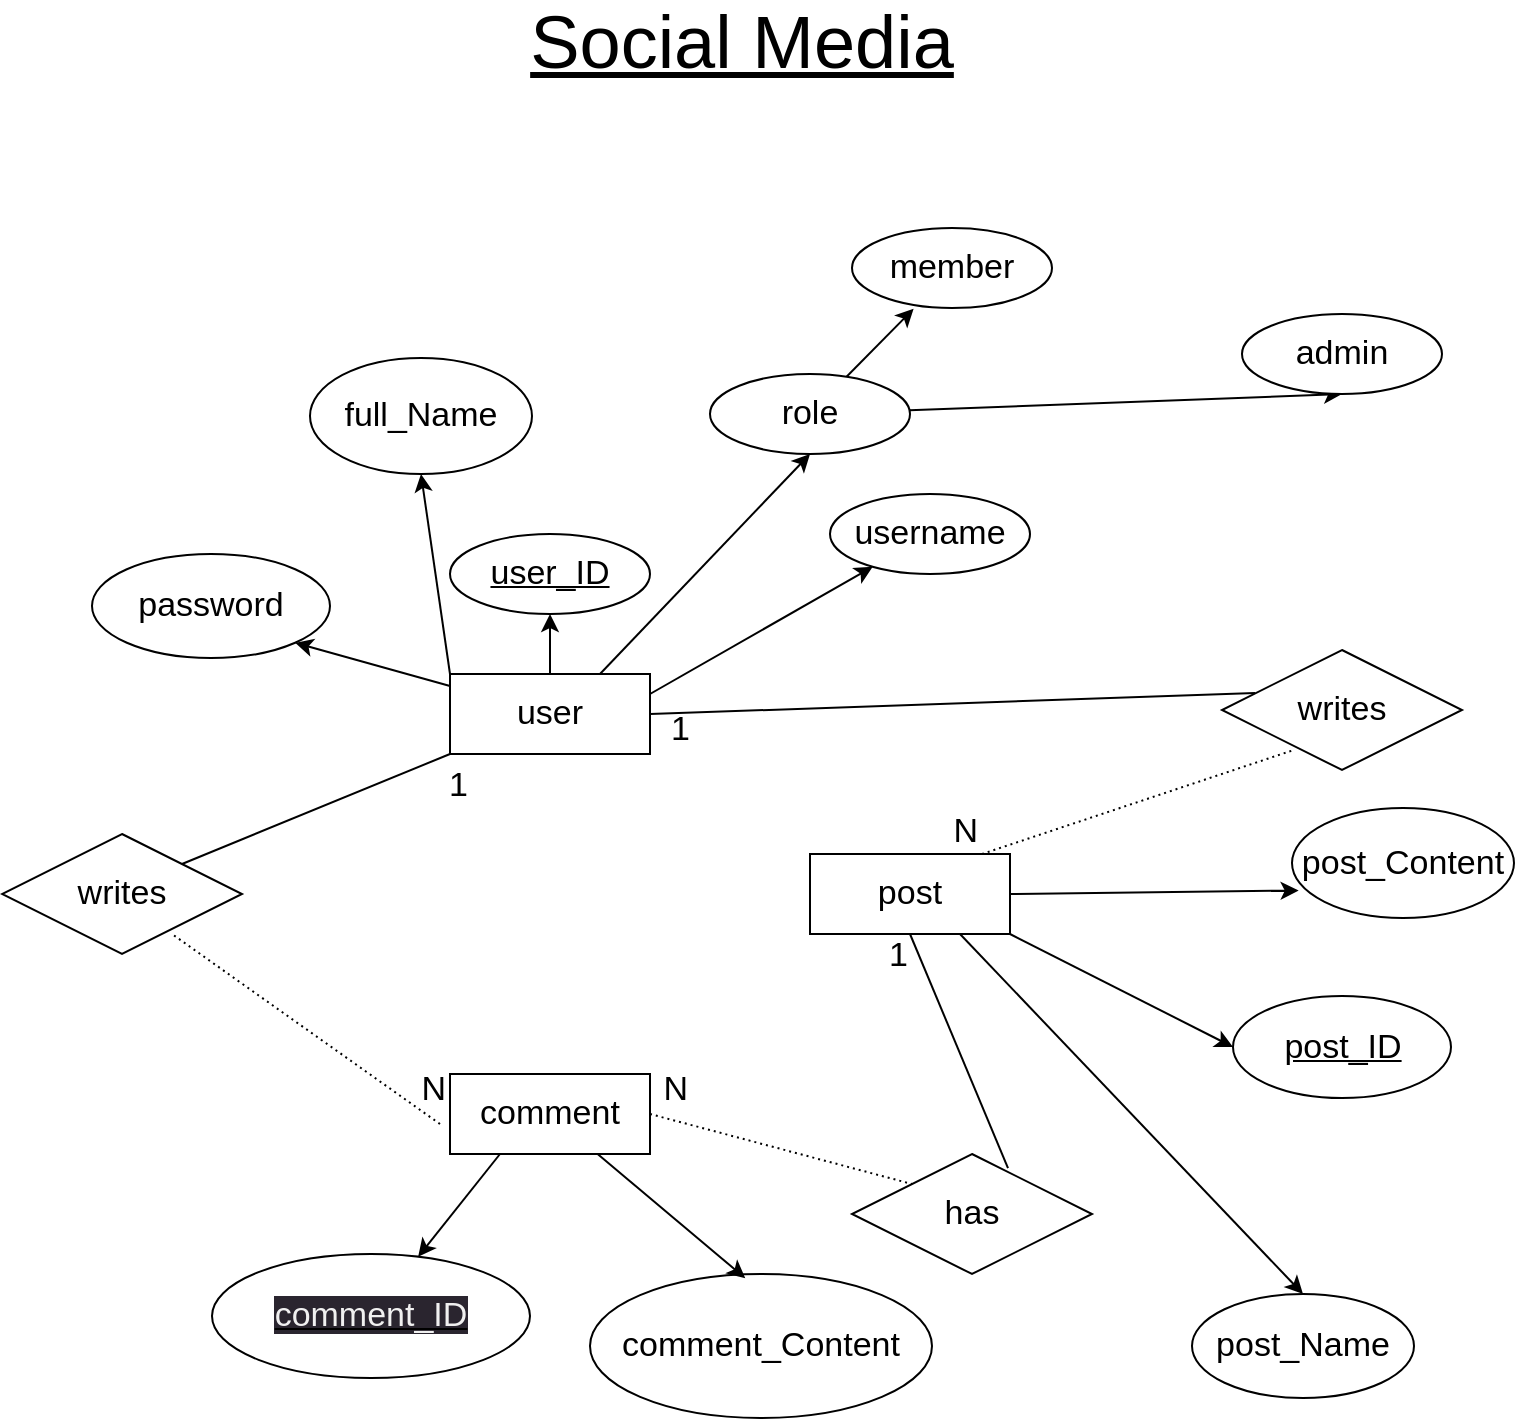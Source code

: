 <mxfile>
    <diagram name="Page-1" id="pu9p6Hm0godbQcZ2wYST">
        <mxGraphModel dx="2377" dy="1357" grid="1" gridSize="10" guides="1" tooltips="1" connect="1" arrows="1" fold="1" page="1" pageScale="1" pageWidth="850" pageHeight="1100" math="0" shadow="0">
            <root>
                <mxCell id="0"/>
                <mxCell id="1" parent="0"/>
                <mxCell id="2jzPMqi_0ysNtyOybIIJ-1" style="edgeStyle=orthogonalEdgeStyle;rounded=0;orthogonalLoop=1;jettySize=auto;html=1;exitX=0.5;exitY=0;exitDx=0;exitDy=0;entryX=0.5;entryY=1;entryDx=0;entryDy=0;fontSize=17;" parent="1" source="2jzPMqi_0ysNtyOybIIJ-16" target="2jzPMqi_0ysNtyOybIIJ-7" edge="1">
                    <mxGeometry relative="1" as="geometry">
                        <mxPoint x="339" y="405" as="sourcePoint"/>
                    </mxGeometry>
                </mxCell>
                <mxCell id="2jzPMqi_0ysNtyOybIIJ-7" value="user_ID" style="ellipse;whiteSpace=wrap;html=1;align=center;fontStyle=4;fontSize=17;" parent="1" vertex="1">
                    <mxGeometry x="289" y="335" width="100" height="40" as="geometry"/>
                </mxCell>
                <mxCell id="2jzPMqi_0ysNtyOybIIJ-8" value="username" style="ellipse;whiteSpace=wrap;html=1;align=center;fontSize=17;" parent="1" vertex="1">
                    <mxGeometry x="479" y="315" width="100" height="40" as="geometry"/>
                </mxCell>
                <mxCell id="2jzPMqi_0ysNtyOybIIJ-9" value="password" style="ellipse;whiteSpace=wrap;html=1;align=center;fontSize=17;" parent="1" vertex="1">
                    <mxGeometry x="110" y="345" width="119" height="52" as="geometry"/>
                </mxCell>
                <mxCell id="2jzPMqi_0ysNtyOybIIJ-10" value="full_Name" style="ellipse;whiteSpace=wrap;html=1;align=center;fontSize=17;" parent="1" vertex="1">
                    <mxGeometry x="219" y="247" width="111" height="58" as="geometry"/>
                </mxCell>
                <mxCell id="9" style="edgeStyle=none;html=1;entryX=0.308;entryY=1.01;entryDx=0;entryDy=0;entryPerimeter=0;fontSize=17;" edge="1" parent="1" source="2jzPMqi_0ysNtyOybIIJ-13" target="2jzPMqi_0ysNtyOybIIJ-15">
                    <mxGeometry relative="1" as="geometry"/>
                </mxCell>
                <mxCell id="18" style="edgeStyle=none;html=1;entryX=0.5;entryY=1;entryDx=0;entryDy=0;fontSize=17;" edge="1" parent="1" source="2jzPMqi_0ysNtyOybIIJ-13" target="2jzPMqi_0ysNtyOybIIJ-14">
                    <mxGeometry relative="1" as="geometry"/>
                </mxCell>
                <mxCell id="2jzPMqi_0ysNtyOybIIJ-13" value="role" style="ellipse;whiteSpace=wrap;html=1;align=center;fontSize=17;" parent="1" vertex="1">
                    <mxGeometry x="419" y="255" width="100" height="40" as="geometry"/>
                </mxCell>
                <mxCell id="2jzPMqi_0ysNtyOybIIJ-14" value="admin" style="ellipse;whiteSpace=wrap;html=1;align=center;fontSize=17;" parent="1" vertex="1">
                    <mxGeometry x="685" y="225" width="100" height="40" as="geometry"/>
                </mxCell>
                <mxCell id="2jzPMqi_0ysNtyOybIIJ-15" value="member" style="ellipse;whiteSpace=wrap;html=1;align=center;fontSize=17;" parent="1" vertex="1">
                    <mxGeometry x="490" y="182" width="100" height="40" as="geometry"/>
                </mxCell>
                <mxCell id="5" style="edgeStyle=none;html=1;exitX=0;exitY=0;exitDx=0;exitDy=0;entryX=0.5;entryY=1;entryDx=0;entryDy=0;fontSize=17;" edge="1" parent="1" source="2jzPMqi_0ysNtyOybIIJ-16" target="2jzPMqi_0ysNtyOybIIJ-10">
                    <mxGeometry relative="1" as="geometry"/>
                </mxCell>
                <mxCell id="6" style="edgeStyle=none;html=1;exitX=0.75;exitY=0;exitDx=0;exitDy=0;entryX=0.5;entryY=1;entryDx=0;entryDy=0;fontSize=17;" edge="1" parent="1" source="2jzPMqi_0ysNtyOybIIJ-16" target="2jzPMqi_0ysNtyOybIIJ-13">
                    <mxGeometry relative="1" as="geometry"/>
                </mxCell>
                <mxCell id="13" style="edgeStyle=none;html=1;exitX=1;exitY=0.25;exitDx=0;exitDy=0;fontSize=17;" edge="1" parent="1" source="2jzPMqi_0ysNtyOybIIJ-16" target="2jzPMqi_0ysNtyOybIIJ-8">
                    <mxGeometry relative="1" as="geometry"/>
                </mxCell>
                <mxCell id="19" style="edgeStyle=none;html=1;entryX=1;entryY=1;entryDx=0;entryDy=0;fontSize=21;" edge="1" parent="1" source="2jzPMqi_0ysNtyOybIIJ-16" target="2jzPMqi_0ysNtyOybIIJ-9">
                    <mxGeometry relative="1" as="geometry"/>
                </mxCell>
                <mxCell id="2jzPMqi_0ysNtyOybIIJ-16" value="user" style="whiteSpace=wrap;html=1;align=center;fontSize=17;" parent="1" vertex="1">
                    <mxGeometry x="289" y="405" width="100" height="40" as="geometry"/>
                </mxCell>
                <mxCell id="2jzPMqi_0ysNtyOybIIJ-24" value="post_ID" style="ellipse;whiteSpace=wrap;html=1;align=center;fontStyle=4;fontSize=17;" parent="1" vertex="1">
                    <mxGeometry x="680.5" y="566" width="109" height="51" as="geometry"/>
                </mxCell>
                <mxCell id="2jzPMqi_0ysNtyOybIIJ-25" value="post_Name" style="ellipse;whiteSpace=wrap;html=1;align=center;fontSize=17;" parent="1" vertex="1">
                    <mxGeometry x="660" y="715" width="111" height="52" as="geometry"/>
                </mxCell>
                <mxCell id="2jzPMqi_0ysNtyOybIIJ-26" value="post_Content" style="ellipse;whiteSpace=wrap;html=1;align=center;fontSize=17;" parent="1" vertex="1">
                    <mxGeometry x="710" y="472" width="111" height="55" as="geometry"/>
                </mxCell>
                <mxCell id="2jzPMqi_0ysNtyOybIIJ-31" value="comment_Content" style="ellipse;whiteSpace=wrap;html=1;align=center;fontSize=17;" parent="1" vertex="1">
                    <mxGeometry x="359" y="705" width="171" height="72" as="geometry"/>
                </mxCell>
                <mxCell id="11" style="edgeStyle=none;html=1;exitX=1;exitY=0.5;exitDx=0;exitDy=0;entryX=0.03;entryY=0.75;entryDx=0;entryDy=0;entryPerimeter=0;fontSize=17;" edge="1" parent="1" source="2jzPMqi_0ysNtyOybIIJ-32" target="2jzPMqi_0ysNtyOybIIJ-26">
                    <mxGeometry relative="1" as="geometry"/>
                </mxCell>
                <mxCell id="12" style="edgeStyle=none;html=1;exitX=1;exitY=1;exitDx=0;exitDy=0;entryX=0;entryY=0.5;entryDx=0;entryDy=0;fontSize=17;" edge="1" parent="1" source="2jzPMqi_0ysNtyOybIIJ-32" target="2jzPMqi_0ysNtyOybIIJ-24">
                    <mxGeometry relative="1" as="geometry"/>
                </mxCell>
                <mxCell id="20" style="edgeStyle=none;html=1;exitX=0.75;exitY=1;exitDx=0;exitDy=0;entryX=0.5;entryY=0;entryDx=0;entryDy=0;fontSize=21;" edge="1" parent="1" source="2jzPMqi_0ysNtyOybIIJ-32" target="2jzPMqi_0ysNtyOybIIJ-25">
                    <mxGeometry relative="1" as="geometry"/>
                </mxCell>
                <mxCell id="2jzPMqi_0ysNtyOybIIJ-32" value="post" style="whiteSpace=wrap;html=1;align=center;fontSize=17;" parent="1" vertex="1">
                    <mxGeometry x="469" y="495" width="100" height="40" as="geometry"/>
                </mxCell>
                <mxCell id="2jzPMqi_0ysNtyOybIIJ-36" value="writes" style="shape=rhombus;perimeter=rhombusPerimeter;whiteSpace=wrap;html=1;align=center;fontSize=17;" parent="1" vertex="1">
                    <mxGeometry x="675" y="393" width="120" height="60" as="geometry"/>
                </mxCell>
                <mxCell id="2jzPMqi_0ysNtyOybIIJ-37" value="" style="endArrow=none;html=1;rounded=0;exitX=1;exitY=0.5;exitDx=0;exitDy=0;entryX=0.138;entryY=0.359;entryDx=0;entryDy=0;entryPerimeter=0;fontSize=17;" parent="1" source="2jzPMqi_0ysNtyOybIIJ-16" target="2jzPMqi_0ysNtyOybIIJ-36" edge="1">
                    <mxGeometry relative="1" as="geometry">
                        <mxPoint x="398" y="435" as="sourcePoint"/>
                        <mxPoint x="647.96" y="424.98" as="targetPoint"/>
                    </mxGeometry>
                </mxCell>
                <mxCell id="2jzPMqi_0ysNtyOybIIJ-38" value="1" style="resizable=0;html=1;whiteSpace=wrap;align=right;verticalAlign=bottom;fontSize=17;" parent="2jzPMqi_0ysNtyOybIIJ-37" connectable="0" vertex="1">
                    <mxGeometry x="1" relative="1" as="geometry">
                        <mxPoint x="-281" y="30" as="offset"/>
                    </mxGeometry>
                </mxCell>
                <mxCell id="2jzPMqi_0ysNtyOybIIJ-42" value="writes" style="shape=rhombus;perimeter=rhombusPerimeter;whiteSpace=wrap;html=1;align=center;fontSize=17;" parent="1" vertex="1">
                    <mxGeometry x="65" y="485" width="120" height="60" as="geometry"/>
                </mxCell>
                <mxCell id="2jzPMqi_0ysNtyOybIIJ-43" value="" style="endArrow=none;html=1;rounded=0;exitX=0;exitY=1;exitDx=0;exitDy=0;entryX=1;entryY=0;entryDx=0;entryDy=0;fontSize=17;" parent="1" source="2jzPMqi_0ysNtyOybIIJ-16" target="2jzPMqi_0ysNtyOybIIJ-42" edge="1">
                    <mxGeometry relative="1" as="geometry">
                        <mxPoint x="340" y="608" as="sourcePoint"/>
                        <mxPoint x="199" y="501" as="targetPoint"/>
                    </mxGeometry>
                </mxCell>
                <mxCell id="2jzPMqi_0ysNtyOybIIJ-44" value="1" style="resizable=0;html=1;whiteSpace=wrap;align=right;verticalAlign=bottom;fontSize=17;" parent="2jzPMqi_0ysNtyOybIIJ-43" connectable="0" vertex="1">
                    <mxGeometry x="1" relative="1" as="geometry">
                        <mxPoint x="145" y="-28" as="offset"/>
                    </mxGeometry>
                </mxCell>
                <mxCell id="2jzPMqi_0ysNtyOybIIJ-45" value="" style="endArrow=none;html=1;rounded=0;dashed=1;dashPattern=1 2;entryX=1;entryY=1;entryDx=0;entryDy=0;exitX=0;exitY=0.5;exitDx=0;exitDy=0;fontSize=17;" parent="1" edge="1">
                    <mxGeometry relative="1" as="geometry">
                        <mxPoint x="284" y="630" as="sourcePoint"/>
                        <mxPoint x="150" y="535" as="targetPoint"/>
                    </mxGeometry>
                </mxCell>
                <mxCell id="2jzPMqi_0ysNtyOybIIJ-46" value="N" style="resizable=0;html=1;whiteSpace=wrap;align=right;verticalAlign=bottom;fontSize=17;" parent="2jzPMqi_0ysNtyOybIIJ-45" connectable="0" vertex="1">
                    <mxGeometry x="1" relative="1" as="geometry">
                        <mxPoint x="139" y="90" as="offset"/>
                    </mxGeometry>
                </mxCell>
                <mxCell id="2jzPMqi_0ysNtyOybIIJ-53" value="has" style="shape=rhombus;perimeter=rhombusPerimeter;whiteSpace=wrap;html=1;align=center;fontSize=17;" parent="1" vertex="1">
                    <mxGeometry x="490" y="645" width="120" height="60" as="geometry"/>
                </mxCell>
                <mxCell id="2jzPMqi_0ysNtyOybIIJ-56" value="" style="endArrow=none;html=1;rounded=0;dashed=1;dashPattern=1 2;entryX=0;entryY=0;entryDx=0;entryDy=0;exitX=1;exitY=0.5;exitDx=0;exitDy=0;fontSize=17;" parent="1" target="2jzPMqi_0ysNtyOybIIJ-53" edge="1" source="4">
                    <mxGeometry relative="1" as="geometry">
                        <mxPoint x="435.4" y="626.4" as="sourcePoint"/>
                        <mxPoint x="434" y="835" as="targetPoint"/>
                    </mxGeometry>
                </mxCell>
                <mxCell id="2jzPMqi_0ysNtyOybIIJ-57" value="N" style="resizable=0;html=1;whiteSpace=wrap;align=right;verticalAlign=bottom;fontSize=17;" parent="2jzPMqi_0ysNtyOybIIJ-56" connectable="0" vertex="1">
                    <mxGeometry x="1" relative="1" as="geometry">
                        <mxPoint x="-110" y="-35" as="offset"/>
                    </mxGeometry>
                </mxCell>
                <mxCell id="2jzPMqi_0ysNtyOybIIJ-58" value="" style="endArrow=none;html=1;rounded=0;dashed=1;dashPattern=1 2;entryX=0.295;entryY=0.836;entryDx=0;entryDy=0;exitX=0.75;exitY=0;exitDx=0;exitDy=0;entryPerimeter=0;fontSize=17;" parent="1" target="2jzPMqi_0ysNtyOybIIJ-36" edge="1">
                    <mxGeometry relative="1" as="geometry">
                        <mxPoint x="555" y="495" as="sourcePoint"/>
                        <mxPoint x="716" y="438" as="targetPoint"/>
                    </mxGeometry>
                </mxCell>
                <mxCell id="2jzPMqi_0ysNtyOybIIJ-59" value="N" style="resizable=0;html=1;whiteSpace=wrap;align=right;verticalAlign=bottom;fontSize=17;" parent="2jzPMqi_0ysNtyOybIIJ-58" connectable="0" vertex="1">
                    <mxGeometry x="1" relative="1" as="geometry">
                        <mxPoint x="-156" y="52" as="offset"/>
                    </mxGeometry>
                </mxCell>
                <mxCell id="2jzPMqi_0ysNtyOybIIJ-60" value="" style="endArrow=none;html=1;rounded=0;exitX=0.5;exitY=1;exitDx=0;exitDy=0;entryX=0.65;entryY=0.117;entryDx=0;entryDy=0;entryPerimeter=0;fontSize=17;" parent="1" source="2jzPMqi_0ysNtyOybIIJ-32" target="2jzPMqi_0ysNtyOybIIJ-53" edge="1">
                    <mxGeometry relative="1" as="geometry">
                        <mxPoint x="439" y="615" as="sourcePoint"/>
                        <mxPoint x="638" y="757" as="targetPoint"/>
                    </mxGeometry>
                </mxCell>
                <mxCell id="2jzPMqi_0ysNtyOybIIJ-61" value="1" style="resizable=0;html=1;whiteSpace=wrap;align=right;verticalAlign=bottom;fontSize=17;" parent="2jzPMqi_0ysNtyOybIIJ-60" connectable="0" vertex="1">
                    <mxGeometry x="1" relative="1" as="geometry">
                        <mxPoint x="-49" y="-95" as="offset"/>
                    </mxGeometry>
                </mxCell>
                <mxCell id="2" value="Social Media" style="text;strokeColor=none;align=center;fillColor=none;html=1;verticalAlign=middle;whiteSpace=wrap;rounded=0;fontSize=37;fontStyle=4" parent="1" vertex="1">
                    <mxGeometry x="310" y="70" width="250" height="40" as="geometry"/>
                </mxCell>
                <mxCell id="3" value="&lt;span style=&quot;color: rgb(240, 240, 240); font-family: Helvetica; font-size: 17px; font-style: normal; font-variant-ligatures: normal; font-variant-caps: normal; font-weight: 400; letter-spacing: normal; orphans: 2; text-align: center; text-indent: 0px; text-transform: none; widows: 2; word-spacing: 0px; -webkit-text-stroke-width: 0px; background-color: rgb(42, 37, 47); text-decoration-thickness: initial; text-decoration-style: initial; text-decoration-color: initial; float: none; display: inline !important;&quot;&gt;comment_ID&lt;/span&gt;" style="ellipse;whiteSpace=wrap;html=1;align=center;fontStyle=4;fontSize=17;" parent="1" vertex="1">
                    <mxGeometry x="170" y="695" width="159" height="62" as="geometry"/>
                </mxCell>
                <mxCell id="7" style="edgeStyle=none;html=1;exitX=0.25;exitY=1;exitDx=0;exitDy=0;fontSize=17;" edge="1" parent="1" source="4" target="3">
                    <mxGeometry relative="1" as="geometry"/>
                </mxCell>
                <mxCell id="8" style="edgeStyle=none;html=1;entryX=0.454;entryY=0.029;entryDx=0;entryDy=0;entryPerimeter=0;fontSize=17;" edge="1" parent="1" source="4" target="2jzPMqi_0ysNtyOybIIJ-31">
                    <mxGeometry relative="1" as="geometry"/>
                </mxCell>
                <mxCell id="4" value="comment" style="whiteSpace=wrap;html=1;align=center;fontSize=17;" parent="1" vertex="1">
                    <mxGeometry x="289" y="605" width="100" height="40" as="geometry"/>
                </mxCell>
            </root>
        </mxGraphModel>
    </diagram>
</mxfile>
